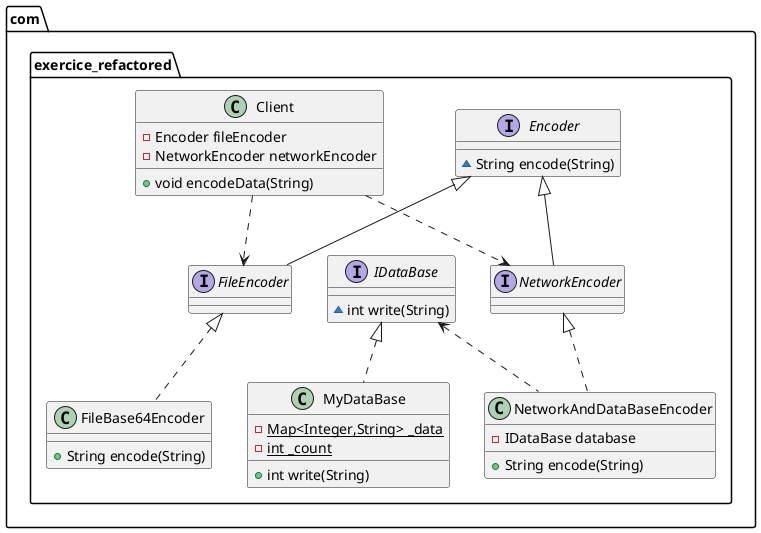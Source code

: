 @startuml
interface com.exercice_refactored.IDataBase {
~ int write(String)
}
class com.exercice_refactored.FileBase64Encoder {
+ String encode(String)
}
interface com.exercice_refactored.NetworkEncoder {
}
class com.exercice_refactored.MyDataBase {
- {static} Map<Integer,String> _data
- {static} int _count
+ int write(String)
}
interface com.exercice_refactored.Encoder {
~ String encode(String)
}
class com.exercice_refactored.Client {
- Encoder fileEncoder
- NetworkEncoder networkEncoder
+ void encodeData(String)
}
interface com.exercice_refactored.FileEncoder {
}
class com.exercice_refactored.NetworkAndDataBaseEncoder {
- IDataBase database
+ String encode(String)
}


com.exercice_refactored.FileEncoder <|.. com.exercice_refactored.FileBase64Encoder
com.exercice_refactored.Encoder <|-- com.exercice_refactored.NetworkEncoder
com.exercice_refactored.IDataBase <|.. com.exercice_refactored.MyDataBase
com.exercice_refactored.Encoder <|-- com.exercice_refactored.FileEncoder
com.exercice_refactored.NetworkEncoder <|.. com.exercice_refactored.NetworkAndDataBaseEncoder

com.exercice_refactored.Client ..>com.exercice_refactored.FileEncoder
com.exercice_refactored.Client ..>com.exercice_refactored.NetworkEncoder
com.exercice_refactored.IDataBase <..com.exercice_refactored.NetworkAndDataBaseEncoder
@enduml